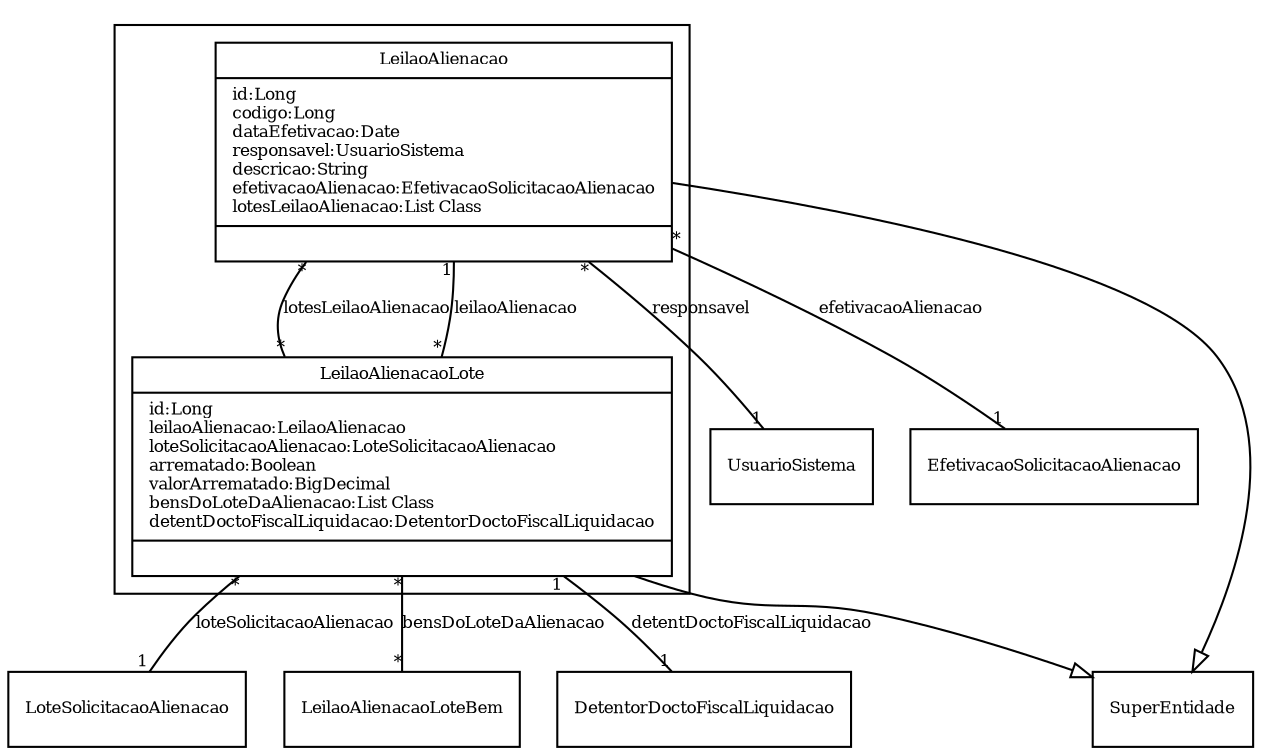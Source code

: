 digraph G{
fontname = "Times-Roman"
fontsize = 8

node [
        fontname = "Times-Roman"
        fontsize = 8
        shape = "record"
]

edge [
        fontname = "Times-Roman"
        fontsize = 8
]

subgraph clusterEFETIVACAO_DA_ALIENACAO_DE_BEM_MOVEL
{
LeilaoAlienacao [label = "{LeilaoAlienacao|id:Long\lcodigo:Long\ldataEfetivacao:Date\lresponsavel:UsuarioSistema\ldescricao:String\lefetivacaoAlienacao:EfetivacaoSolicitacaoAlienacao\llotesLeilaoAlienacao:List Class\l|\l}"]
LeilaoAlienacaoLote [label = "{LeilaoAlienacaoLote|id:Long\lleilaoAlienacao:LeilaoAlienacao\lloteSolicitacaoAlienacao:LoteSolicitacaoAlienacao\larrematado:Boolean\lvalorArrematado:BigDecimal\lbensDoLoteDaAlienacao:List Class\ldetentDoctoFiscalLiquidacao:DetentorDoctoFiscalLiquidacao\l|\l}"]
}
edge [arrowhead = "none" headlabel = "1" taillabel = "*"] LeilaoAlienacao -> UsuarioSistema [label = "responsavel"]
edge [arrowhead = "none" headlabel = "1" taillabel = "*"] LeilaoAlienacao -> EfetivacaoSolicitacaoAlienacao [label = "efetivacaoAlienacao"]
edge [arrowhead = "none" headlabel = "*" taillabel = "*"] LeilaoAlienacao -> LeilaoAlienacaoLote [label = "lotesLeilaoAlienacao"]
edge [ arrowhead = "empty" headlabel = "" taillabel = ""] LeilaoAlienacao -> SuperEntidade
edge [arrowhead = "none" headlabel = "1" taillabel = "*"] LeilaoAlienacaoLote -> LeilaoAlienacao [label = "leilaoAlienacao"]
edge [arrowhead = "none" headlabel = "1" taillabel = "*"] LeilaoAlienacaoLote -> LoteSolicitacaoAlienacao [label = "loteSolicitacaoAlienacao"]
edge [arrowhead = "none" headlabel = "*" taillabel = "*"] LeilaoAlienacaoLote -> LeilaoAlienacaoLoteBem [label = "bensDoLoteDaAlienacao"]
edge [arrowhead = "none" headlabel = "1" taillabel = "1"] LeilaoAlienacaoLote -> DetentorDoctoFiscalLiquidacao [label = "detentDoctoFiscalLiquidacao"]
edge [ arrowhead = "empty" headlabel = "" taillabel = ""] LeilaoAlienacaoLote -> SuperEntidade
}
